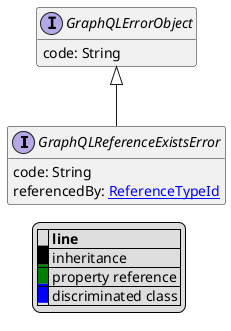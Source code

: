 @startuml

hide empty fields
hide empty methods
legend
|= |= line |
|<back:black>   </back>| inheritance |
|<back:green>   </back>| property reference |
|<back:blue>   </back>| discriminated class |
endlegend
interface GraphQLReferenceExistsError [[GraphQLReferenceExistsError.svg]] extends GraphQLErrorObject {
    code: String
    referencedBy: [[ReferenceTypeId.svg ReferenceTypeId]]
}
interface GraphQLErrorObject [[GraphQLErrorObject.svg]]  {
    code: String
}





@enduml
